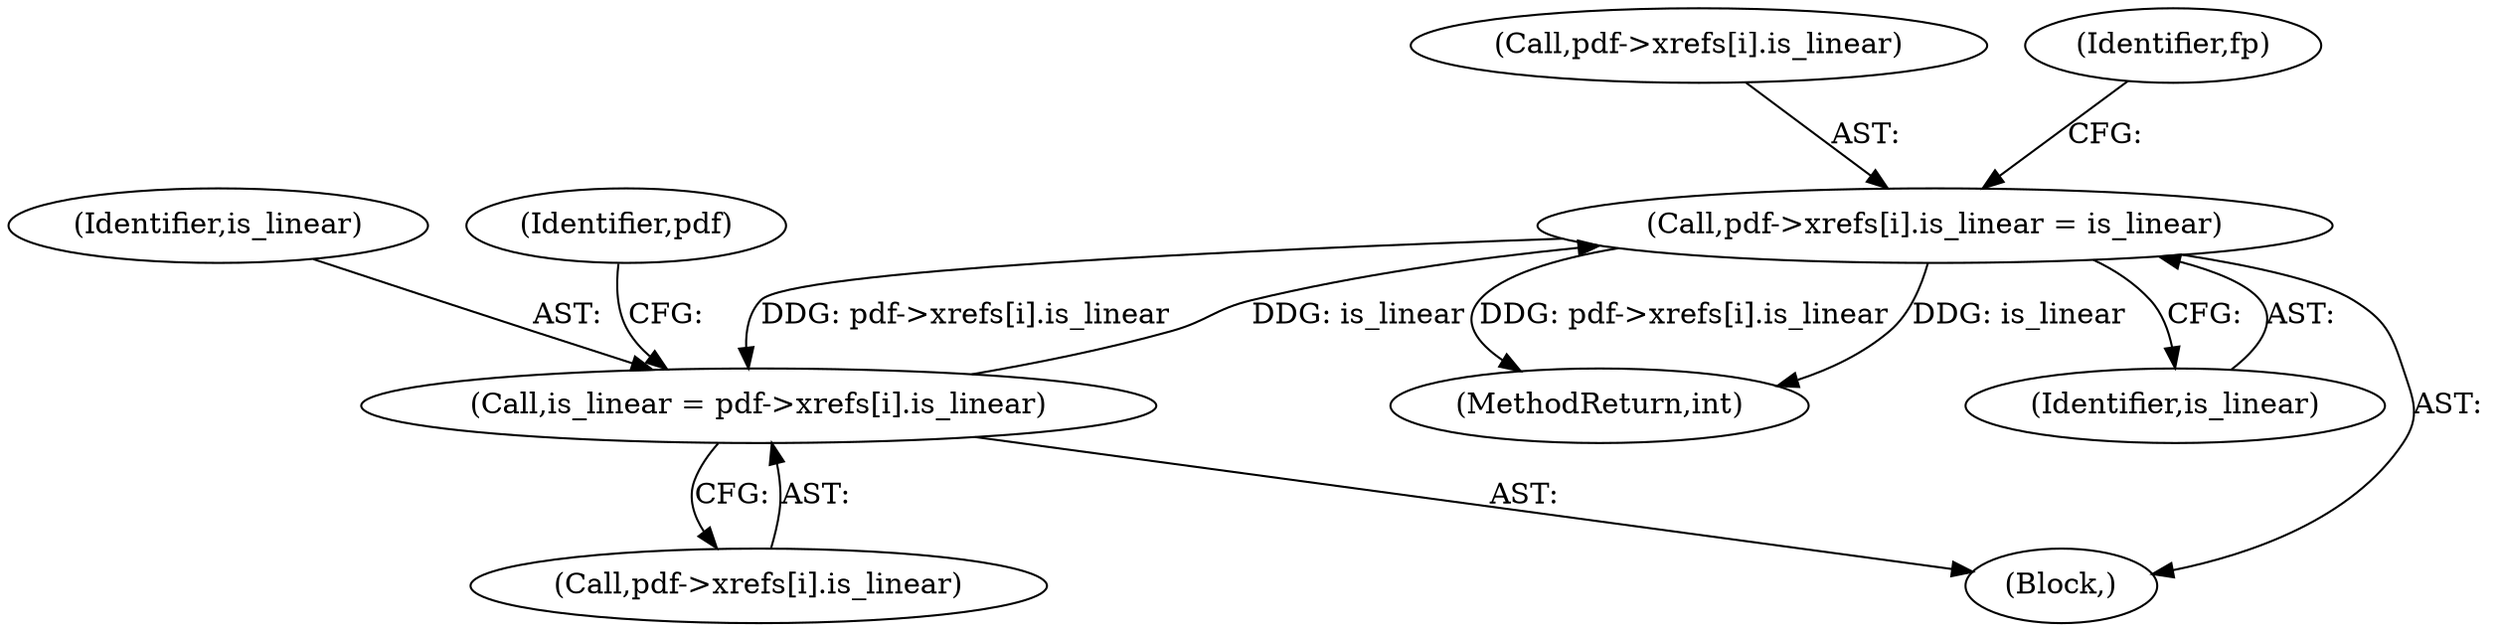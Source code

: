 digraph "0_pdfresurrect_0c4120fffa3dffe97b95c486a120eded82afe8a6_7@array" {
"1000355" [label="(Call,pdf->xrefs[i].is_linear = is_linear)"];
"1000336" [label="(Call,is_linear = pdf->xrefs[i].is_linear)"];
"1000355" [label="(Call,pdf->xrefs[i].is_linear = is_linear)"];
"1000338" [label="(Call,pdf->xrefs[i].is_linear)"];
"1000356" [label="(Call,pdf->xrefs[i].is_linear)"];
"1000337" [label="(Identifier,is_linear)"];
"1000394" [label="(MethodReturn,int)"];
"1000349" [label="(Identifier,pdf)"];
"1000336" [label="(Call,is_linear = pdf->xrefs[i].is_linear)"];
"1000365" [label="(Identifier,fp)"];
"1000363" [label="(Identifier,is_linear)"];
"1000335" [label="(Block,)"];
"1000355" [label="(Call,pdf->xrefs[i].is_linear = is_linear)"];
"1000355" -> "1000335"  [label="AST: "];
"1000355" -> "1000363"  [label="CFG: "];
"1000356" -> "1000355"  [label="AST: "];
"1000363" -> "1000355"  [label="AST: "];
"1000365" -> "1000355"  [label="CFG: "];
"1000355" -> "1000394"  [label="DDG: pdf->xrefs[i].is_linear"];
"1000355" -> "1000394"  [label="DDG: is_linear"];
"1000355" -> "1000336"  [label="DDG: pdf->xrefs[i].is_linear"];
"1000336" -> "1000355"  [label="DDG: is_linear"];
"1000336" -> "1000335"  [label="AST: "];
"1000336" -> "1000338"  [label="CFG: "];
"1000337" -> "1000336"  [label="AST: "];
"1000338" -> "1000336"  [label="AST: "];
"1000349" -> "1000336"  [label="CFG: "];
}
